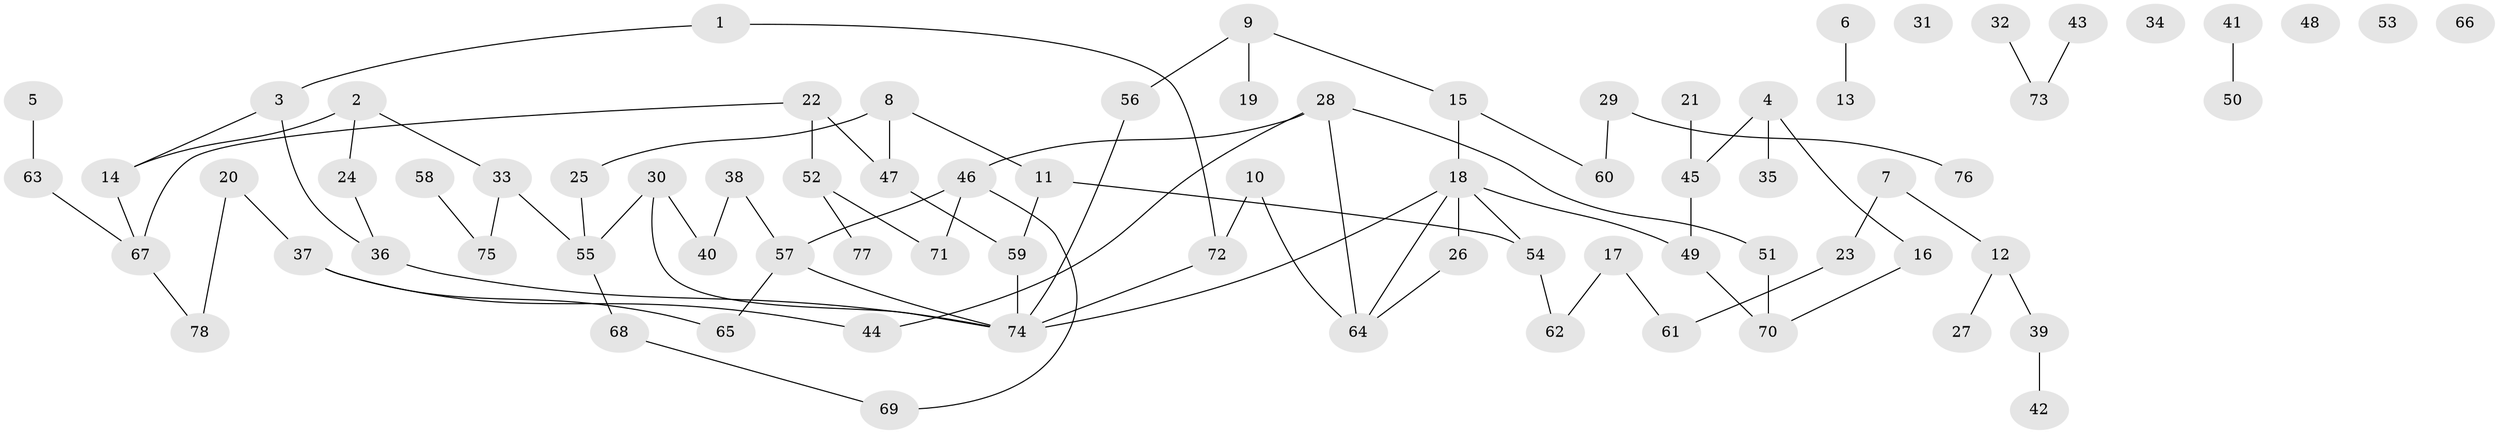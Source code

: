 // coarse degree distribution, {4: 0.16, 2: 0.42, 3: 0.2, 6: 0.02, 1: 0.18, 7: 0.02}
// Generated by graph-tools (version 1.1) at 2025/48/03/04/25 22:48:32]
// undirected, 78 vertices, 87 edges
graph export_dot {
  node [color=gray90,style=filled];
  1;
  2;
  3;
  4;
  5;
  6;
  7;
  8;
  9;
  10;
  11;
  12;
  13;
  14;
  15;
  16;
  17;
  18;
  19;
  20;
  21;
  22;
  23;
  24;
  25;
  26;
  27;
  28;
  29;
  30;
  31;
  32;
  33;
  34;
  35;
  36;
  37;
  38;
  39;
  40;
  41;
  42;
  43;
  44;
  45;
  46;
  47;
  48;
  49;
  50;
  51;
  52;
  53;
  54;
  55;
  56;
  57;
  58;
  59;
  60;
  61;
  62;
  63;
  64;
  65;
  66;
  67;
  68;
  69;
  70;
  71;
  72;
  73;
  74;
  75;
  76;
  77;
  78;
  1 -- 3;
  1 -- 72;
  2 -- 14;
  2 -- 24;
  2 -- 33;
  3 -- 14;
  3 -- 36;
  4 -- 16;
  4 -- 35;
  4 -- 45;
  5 -- 63;
  6 -- 13;
  7 -- 12;
  7 -- 23;
  8 -- 11;
  8 -- 25;
  8 -- 47;
  9 -- 15;
  9 -- 19;
  9 -- 56;
  10 -- 64;
  10 -- 72;
  11 -- 54;
  11 -- 59;
  12 -- 27;
  12 -- 39;
  14 -- 67;
  15 -- 18;
  15 -- 60;
  16 -- 70;
  17 -- 61;
  17 -- 62;
  18 -- 26;
  18 -- 49;
  18 -- 54;
  18 -- 64;
  18 -- 74;
  20 -- 37;
  20 -- 78;
  21 -- 45;
  22 -- 47;
  22 -- 52;
  22 -- 67;
  23 -- 61;
  24 -- 36;
  25 -- 55;
  26 -- 64;
  28 -- 44;
  28 -- 46;
  28 -- 51;
  28 -- 64;
  29 -- 60;
  29 -- 76;
  30 -- 40;
  30 -- 55;
  30 -- 74;
  32 -- 73;
  33 -- 55;
  33 -- 75;
  36 -- 74;
  37 -- 44;
  37 -- 65;
  38 -- 40;
  38 -- 57;
  39 -- 42;
  41 -- 50;
  43 -- 73;
  45 -- 49;
  46 -- 57;
  46 -- 69;
  46 -- 71;
  47 -- 59;
  49 -- 70;
  51 -- 70;
  52 -- 71;
  52 -- 77;
  54 -- 62;
  55 -- 68;
  56 -- 74;
  57 -- 65;
  57 -- 74;
  58 -- 75;
  59 -- 74;
  63 -- 67;
  67 -- 78;
  68 -- 69;
  72 -- 74;
}
